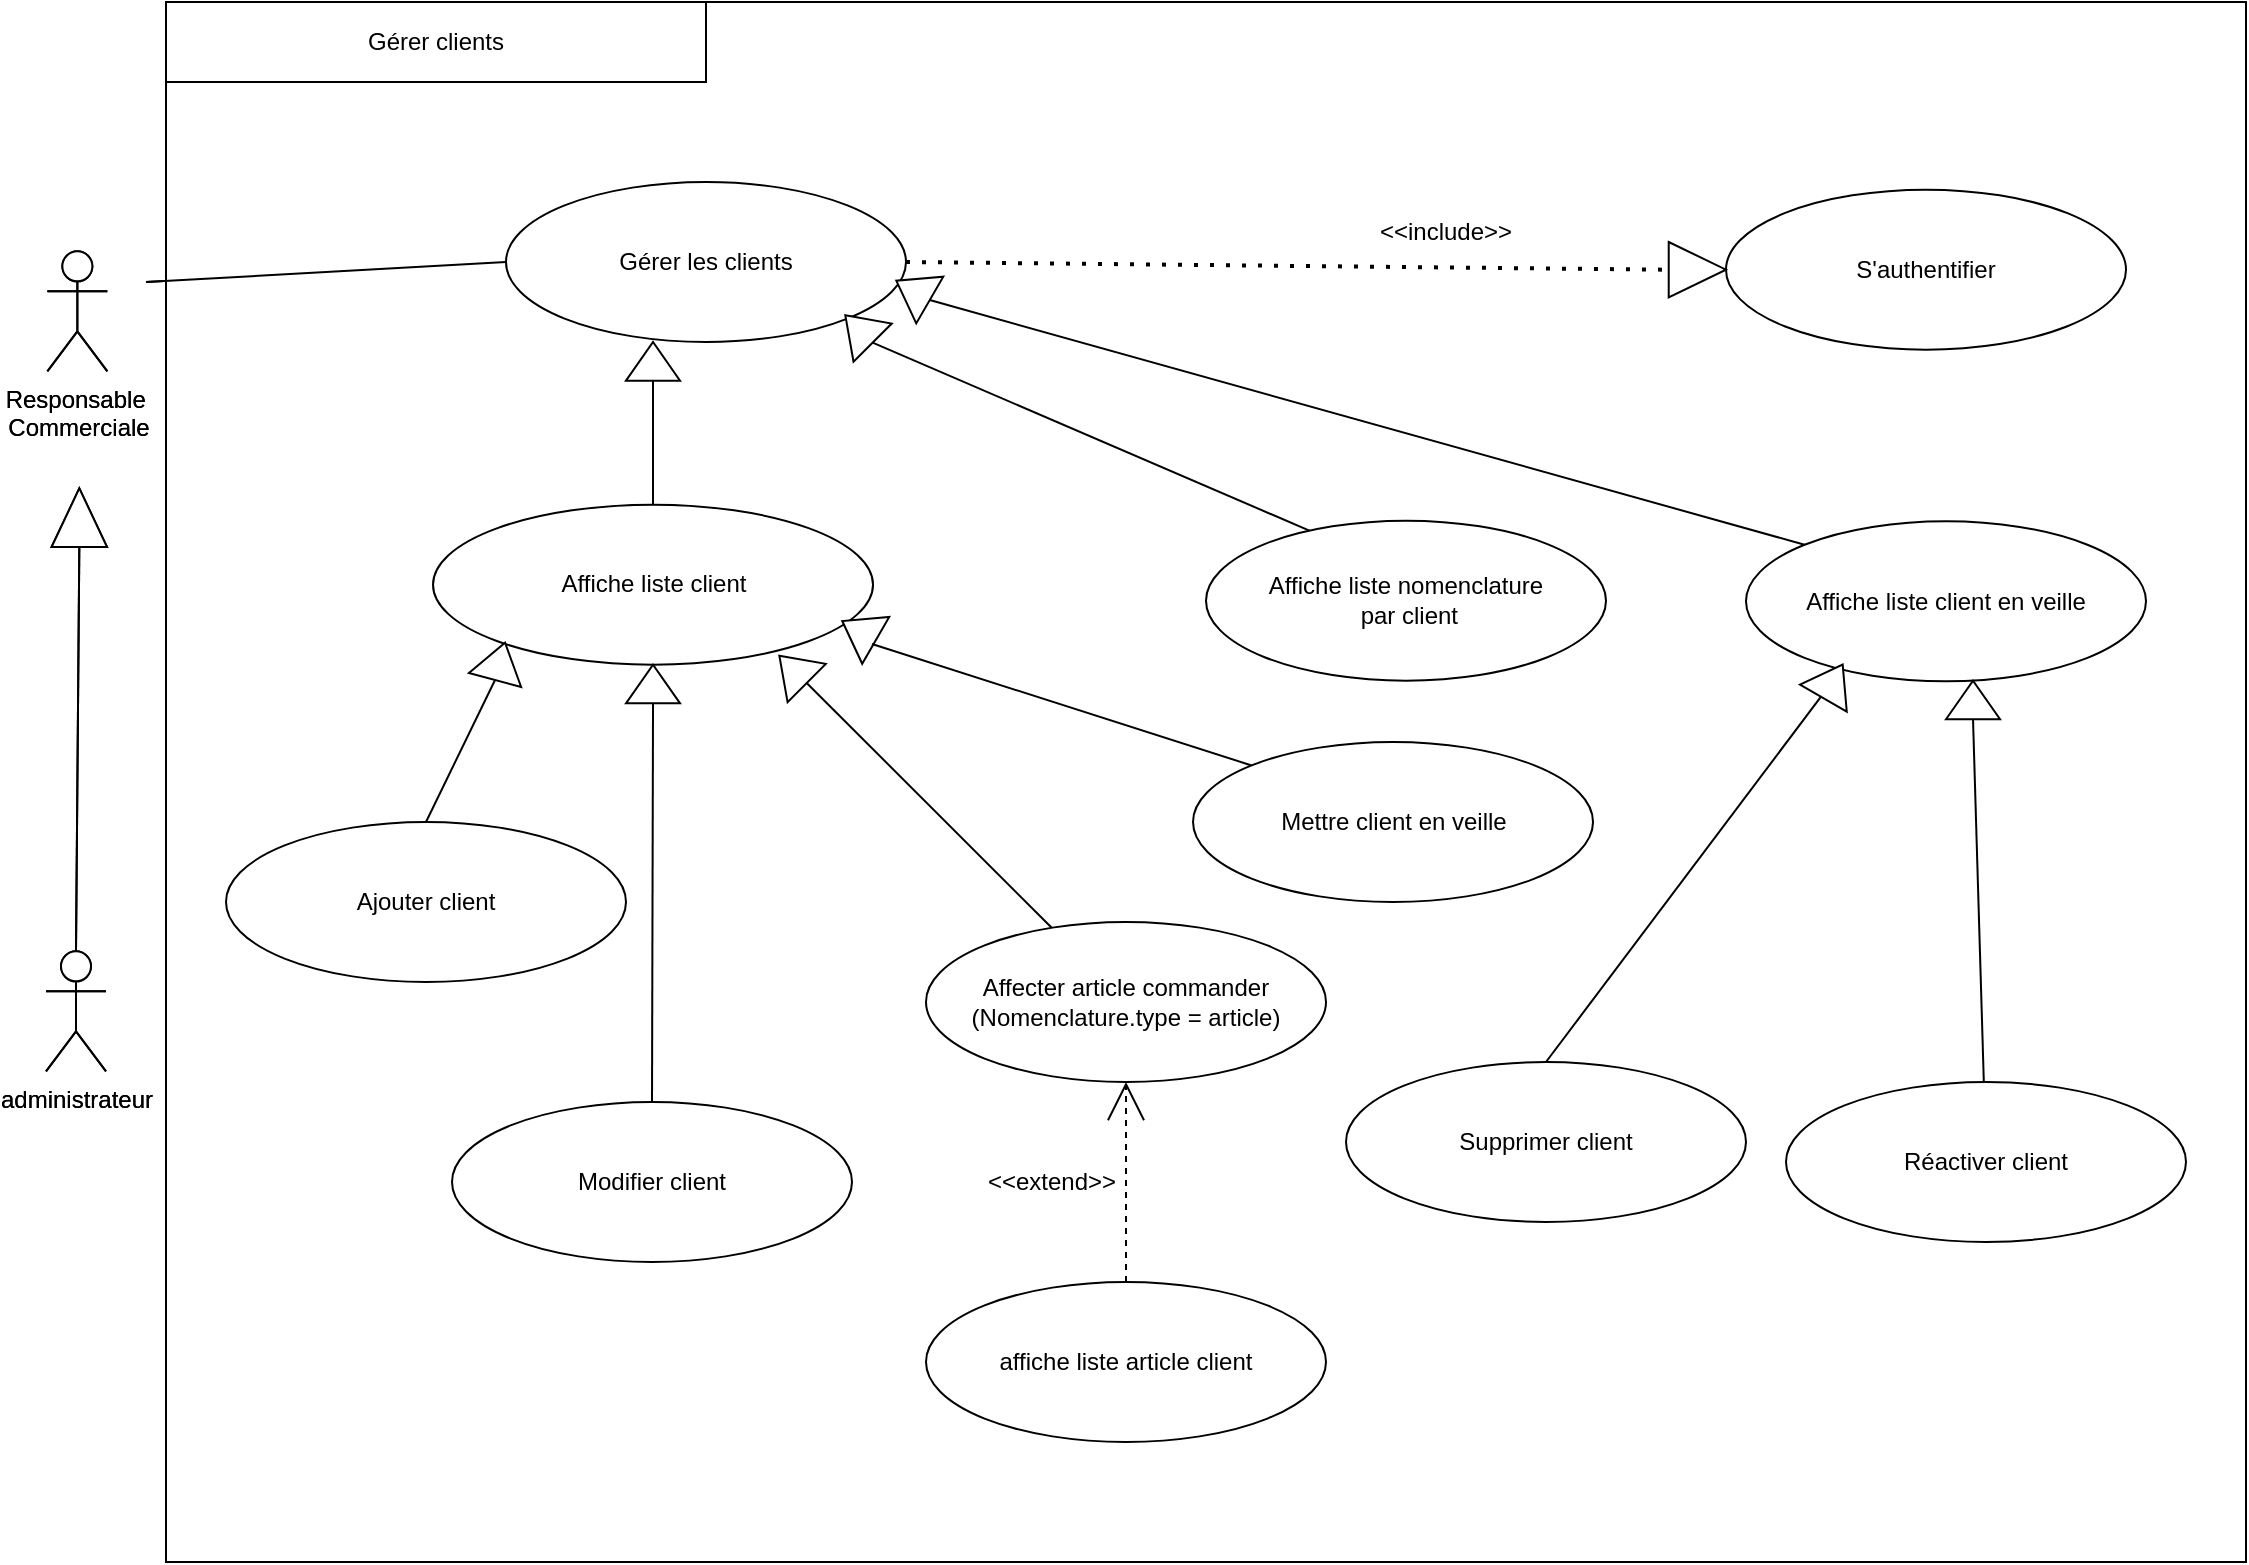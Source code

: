 <mxfile version="21.3.6" type="gitlab">
  <diagram name="Page-1" id="1Jm4oJgx9eYc-Yt_YUTq">
    <mxGraphModel dx="2206" dy="788" grid="1" gridSize="10" guides="1" tooltips="1" connect="1" arrows="1" fold="1" page="1" pageScale="1" pageWidth="827" pageHeight="1169" math="0" shadow="0">
      <root>
        <mxCell id="0" />
        <mxCell id="1" parent="0" />
        <mxCell id="olYB9TG9YDRG8_5HBAq5-1" value="" style="rounded=0;whiteSpace=wrap;html=1;" parent="1" vertex="1">
          <mxGeometry x="-370" y="340" width="820" height="620" as="geometry" />
        </mxCell>
        <mxCell id="olYB9TG9YDRG8_5HBAq5-2" value="Responsable&amp;nbsp;&lt;br&gt;Commerciale" style="shape=umlActor;verticalLabelPosition=bottom;verticalAlign=top;html=1;outlineConnect=0;" parent="1" vertex="1">
          <mxGeometry x="-429.32" y="464.66" width="30" height="60" as="geometry" />
        </mxCell>
        <mxCell id="olYB9TG9YDRG8_5HBAq5-3" value="administrateur" style="shape=umlActor;verticalLabelPosition=bottom;verticalAlign=top;html=1;outlineConnect=0;" parent="1" vertex="1">
          <mxGeometry x="-430" y="814.66" width="30" height="60" as="geometry" />
        </mxCell>
        <mxCell id="olYB9TG9YDRG8_5HBAq5-4" value="Gérer les commandes" style="ellipse;whiteSpace=wrap;html=1;" parent="1" vertex="1">
          <mxGeometry x="-200" y="430" width="200" height="80" as="geometry" />
        </mxCell>
        <mxCell id="olYB9TG9YDRG8_5HBAq5-5" value="" style="endArrow=none;html=1;rounded=0;entryX=0;entryY=0.5;entryDx=0;entryDy=0;" parent="1" target="olYB9TG9YDRG8_5HBAq5-4" edge="1">
          <mxGeometry width="50" height="50" relative="1" as="geometry">
            <mxPoint x="-380" y="480" as="sourcePoint" />
            <mxPoint x="240" y="770" as="targetPoint" />
          </mxGeometry>
        </mxCell>
        <mxCell id="olYB9TG9YDRG8_5HBAq5-6" value="S&#39;authentifier" style="ellipse;whiteSpace=wrap;html=1;" parent="1" vertex="1">
          <mxGeometry x="190" y="433.17" width="200" height="80" as="geometry" />
        </mxCell>
        <mxCell id="olYB9TG9YDRG8_5HBAq5-7" value="Affiche liste commande" style="ellipse;whiteSpace=wrap;html=1;" parent="1" vertex="1">
          <mxGeometry x="-240" y="590.0" width="220" height="80" as="geometry" />
        </mxCell>
        <mxCell id="olYB9TG9YDRG8_5HBAq5-8" value="" style="endArrow=none;html=1;rounded=0;exitX=0.5;exitY=0;exitDx=0;exitDy=0;entryX=0;entryY=0.5;entryDx=0;entryDy=0;" parent="1" source="olYB9TG9YDRG8_5HBAq5-7" target="olYB9TG9YDRG8_5HBAq5-16" edge="1">
          <mxGeometry width="50" height="50" relative="1" as="geometry">
            <mxPoint x="50" y="720" as="sourcePoint" />
            <mxPoint x="-183.378" y="545.51" as="targetPoint" />
          </mxGeometry>
        </mxCell>
        <mxCell id="olYB9TG9YDRG8_5HBAq5-9" value="Ajouter commande" style="ellipse;whiteSpace=wrap;html=1;" parent="1" vertex="1">
          <mxGeometry x="-360" y="720" width="200" height="80" as="geometry" />
        </mxCell>
        <mxCell id="olYB9TG9YDRG8_5HBAq5-10" value="" style="endArrow=none;dashed=1;html=1;dashPattern=1 3;strokeWidth=2;rounded=0;exitX=1;exitY=0.5;exitDx=0;exitDy=0;entryX=0;entryY=0.5;entryDx=0;entryDy=0;" parent="1" source="olYB9TG9YDRG8_5HBAq5-4" target="olYB9TG9YDRG8_5HBAq5-11" edge="1">
          <mxGeometry width="50" height="50" relative="1" as="geometry">
            <mxPoint x="50" y="720" as="sourcePoint" />
            <mxPoint x="100" y="670" as="targetPoint" />
          </mxGeometry>
        </mxCell>
        <mxCell id="olYB9TG9YDRG8_5HBAq5-11" value="" style="triangle;whiteSpace=wrap;html=1;rotation=0;" parent="1" vertex="1">
          <mxGeometry x="161.36" y="460.0" width="28.64" height="27.71" as="geometry" />
        </mxCell>
        <mxCell id="olYB9TG9YDRG8_5HBAq5-12" value="&amp;lt;&amp;lt;include&amp;gt;&amp;gt;" style="text;html=1;strokeColor=none;fillColor=none;align=center;verticalAlign=middle;whiteSpace=wrap;rounded=0;" parent="1" vertex="1">
          <mxGeometry x="70" y="444.66" width="40" height="20" as="geometry" />
        </mxCell>
        <mxCell id="olYB9TG9YDRG8_5HBAq5-13" value="" style="endArrow=none;html=1;rounded=0;entryX=0;entryY=0.5;entryDx=0;entryDy=0;exitX=0.5;exitY=0;exitDx=0;exitDy=0;" parent="1" source="olYB9TG9YDRG8_5HBAq5-9" target="olYB9TG9YDRG8_5HBAq5-15" edge="1">
          <mxGeometry width="50" height="50" relative="1" as="geometry">
            <mxPoint x="30" y="916" as="sourcePoint" />
            <mxPoint x="-26.831" y="720.686" as="targetPoint" />
          </mxGeometry>
        </mxCell>
        <mxCell id="olYB9TG9YDRG8_5HBAq5-14" value="Gérer commandes" style="rounded=0;whiteSpace=wrap;html=1;" parent="1" vertex="1">
          <mxGeometry x="-370" y="340" width="270" height="40" as="geometry" />
        </mxCell>
        <mxCell id="olYB9TG9YDRG8_5HBAq5-15" value="" style="triangle;whiteSpace=wrap;html=1;rotation=-150;direction=south;" parent="1" vertex="1">
          <mxGeometry x="-216.49" y="660" width="27.02" height="19.32" as="geometry" />
        </mxCell>
        <mxCell id="olYB9TG9YDRG8_5HBAq5-16" value="" style="triangle;whiteSpace=wrap;html=1;rotation=-180;direction=south;" parent="1" vertex="1">
          <mxGeometry x="-140" y="510.0" width="27.02" height="19.32" as="geometry" />
        </mxCell>
        <mxCell id="olYB9TG9YDRG8_5HBAq5-17" value="Affiche liste commande fermée" style="ellipse;whiteSpace=wrap;html=1;" parent="1" vertex="1">
          <mxGeometry x="220" y="584" width="200" height="80" as="geometry" />
        </mxCell>
        <mxCell id="olYB9TG9YDRG8_5HBAq5-18" value="" style="triangle;whiteSpace=wrap;html=1;rotation=-225;direction=south;" parent="1" vertex="1">
          <mxGeometry x="-27" y="493.85" width="27.02" height="19.32" as="geometry" />
        </mxCell>
        <mxCell id="olYB9TG9YDRG8_5HBAq5-19" value="" style="endArrow=none;html=1;rounded=0;entryX=0;entryY=0.5;entryDx=0;entryDy=0;" parent="1" source="olYB9TG9YDRG8_5HBAq5-17" target="olYB9TG9YDRG8_5HBAq5-18" edge="1">
          <mxGeometry width="50" height="50" relative="1" as="geometry">
            <mxPoint x="-31" y="612" as="sourcePoint" />
            <mxPoint x="-106" y="530" as="targetPoint" />
          </mxGeometry>
        </mxCell>
        <mxCell id="olYB9TG9YDRG8_5HBAq5-20" value="Fermer commande" style="ellipse;whiteSpace=wrap;html=1;" parent="1" vertex="1">
          <mxGeometry x="40.0" y="710.0" width="200" height="80" as="geometry" />
        </mxCell>
        <mxCell id="olYB9TG9YDRG8_5HBAq5-21" value="" style="triangle;whiteSpace=wrap;html=1;rotation=-225;direction=south;" parent="1" vertex="1">
          <mxGeometry x="-27" y="630" width="27.02" height="19.32" as="geometry" />
        </mxCell>
        <mxCell id="olYB9TG9YDRG8_5HBAq5-22" value="" style="endArrow=none;html=1;rounded=0;entryX=0;entryY=0.5;entryDx=0;entryDy=0;exitX=0;exitY=0;exitDx=0;exitDy=0;" parent="1" source="olYB9TG9YDRG8_5HBAq5-20" target="olYB9TG9YDRG8_5HBAq5-21" edge="1">
          <mxGeometry width="50" height="50" relative="1" as="geometry">
            <mxPoint x="-31" y="612" as="sourcePoint" />
            <mxPoint x="-106" y="530" as="targetPoint" />
          </mxGeometry>
        </mxCell>
        <mxCell id="olYB9TG9YDRG8_5HBAq5-23" value="Modifier commande" style="ellipse;whiteSpace=wrap;html=1;" parent="1" vertex="1">
          <mxGeometry x="-260" y="830" width="200" height="80" as="geometry" />
        </mxCell>
        <mxCell id="olYB9TG9YDRG8_5HBAq5-24" value="Annuler commande" style="ellipse;whiteSpace=wrap;html=1;" parent="1" vertex="1">
          <mxGeometry x="230" y="830.0" width="200" height="80" as="geometry" />
        </mxCell>
        <mxCell id="olYB9TG9YDRG8_5HBAq5-25" value="" style="endArrow=none;html=1;rounded=0;exitX=0.5;exitY=0;exitDx=0;exitDy=0;entryX=0.515;entryY=0.494;entryDx=0;entryDy=0;entryPerimeter=0;" parent="1" source="olYB9TG9YDRG8_5HBAq5-24" target="olYB9TG9YDRG8_5HBAq5-26" edge="1">
          <mxGeometry width="50" height="50" relative="1" as="geometry">
            <mxPoint x="-176" y="600" as="sourcePoint" />
            <mxPoint x="-176" y="550" as="targetPoint" />
          </mxGeometry>
        </mxCell>
        <mxCell id="olYB9TG9YDRG8_5HBAq5-26" value="" style="triangle;whiteSpace=wrap;html=1;rotation=-180;direction=south;" parent="1" vertex="1">
          <mxGeometry x="316.49" y="660" width="27.02" height="19.32" as="geometry" />
        </mxCell>
        <mxCell id="olYB9TG9YDRG8_5HBAq5-27" value="" style="endArrow=none;html=1;rounded=0;exitX=0.5;exitY=0;exitDx=0;exitDy=0;entryX=0;entryY=0.5;entryDx=0;entryDy=0;" parent="1" source="olYB9TG9YDRG8_5HBAq5-23" target="olYB9TG9YDRG8_5HBAq5-28" edge="1">
          <mxGeometry width="50" height="50" relative="1" as="geometry">
            <mxPoint x="30" y="745" as="sourcePoint" />
            <mxPoint x="-40" y="686" as="targetPoint" />
          </mxGeometry>
        </mxCell>
        <mxCell id="olYB9TG9YDRG8_5HBAq5-28" value="" style="triangle;whiteSpace=wrap;html=1;rotation=-180;direction=south;" parent="1" vertex="1">
          <mxGeometry x="-140" y="671.34" width="27.02" height="19.32" as="geometry" />
        </mxCell>
        <mxCell id="olYB9TG9YDRG8_5HBAq5-29" value="Affecter article &lt;br&gt;(Nomenclature.type = article)" style="ellipse;whiteSpace=wrap;html=1;" parent="1" vertex="1">
          <mxGeometry x="-27.0" y="830.0" width="200" height="80" as="geometry" />
        </mxCell>
        <mxCell id="olYB9TG9YDRG8_5HBAq5-30" value="" style="endArrow=none;html=1;rounded=0;entryX=0;entryY=0.5;entryDx=0;entryDy=0;" parent="1" source="olYB9TG9YDRG8_5HBAq5-29" target="olYB9TG9YDRG8_5HBAq5-31" edge="1">
          <mxGeometry width="50" height="50" relative="1" as="geometry">
            <mxPoint x="-150" y="840" as="sourcePoint" />
            <mxPoint x="-116" y="701" as="targetPoint" />
          </mxGeometry>
        </mxCell>
        <mxCell id="olYB9TG9YDRG8_5HBAq5-31" value="" style="triangle;whiteSpace=wrap;html=1;rotation=-210;direction=south;" parent="1" vertex="1">
          <mxGeometry x="-87.02" y="665.34" width="27.02" height="19.32" as="geometry" />
        </mxCell>
        <mxCell id="olYB9TG9YDRG8_5HBAq5-32" value="" style="endArrow=none;html=1;rounded=0;exitX=0.5;exitY=0;exitDx=0;exitDy=0;exitPerimeter=0;entryX=0;entryY=0.5;entryDx=0;entryDy=0;" parent="1" source="olYB9TG9YDRG8_5HBAq5-3" target="olYB9TG9YDRG8_5HBAq5-33" edge="1">
          <mxGeometry width="50" height="50" relative="1" as="geometry">
            <mxPoint x="-415" y="815" as="sourcePoint" />
            <mxPoint x="-414" y="592" as="targetPoint" />
          </mxGeometry>
        </mxCell>
        <mxCell id="olYB9TG9YDRG8_5HBAq5-33" value="" style="triangle;whiteSpace=wrap;html=1;rotation=-90;" parent="1" vertex="1">
          <mxGeometry x="-428" y="584.0" width="29.32" height="27.71" as="geometry" />
        </mxCell>
        <mxCell id="olYB9TG9YDRG8_5HBAq5-34" value="" style="rounded=0;whiteSpace=wrap;html=1;" parent="1" vertex="1">
          <mxGeometry x="-370" y="340" width="1040" height="780" as="geometry" />
        </mxCell>
        <mxCell id="olYB9TG9YDRG8_5HBAq5-35" value="Responsable&amp;nbsp;&lt;br&gt;Commerciale" style="shape=umlActor;verticalLabelPosition=bottom;verticalAlign=top;html=1;outlineConnect=0;" parent="1" vertex="1">
          <mxGeometry x="-429.32" y="464.66" width="30" height="60" as="geometry" />
        </mxCell>
        <mxCell id="olYB9TG9YDRG8_5HBAq5-36" value="administrateur" style="shape=umlActor;verticalLabelPosition=bottom;verticalAlign=top;html=1;outlineConnect=0;" parent="1" vertex="1">
          <mxGeometry x="-430" y="814.66" width="30" height="60" as="geometry" />
        </mxCell>
        <mxCell id="olYB9TG9YDRG8_5HBAq5-37" value="Gérer les clients" style="ellipse;whiteSpace=wrap;html=1;" parent="1" vertex="1">
          <mxGeometry x="-200" y="430" width="200" height="80" as="geometry" />
        </mxCell>
        <mxCell id="olYB9TG9YDRG8_5HBAq5-38" value="" style="endArrow=none;html=1;rounded=0;entryX=0;entryY=0.5;entryDx=0;entryDy=0;" parent="1" target="olYB9TG9YDRG8_5HBAq5-37" edge="1">
          <mxGeometry width="50" height="50" relative="1" as="geometry">
            <mxPoint x="-380" y="480" as="sourcePoint" />
            <mxPoint x="240" y="770" as="targetPoint" />
          </mxGeometry>
        </mxCell>
        <mxCell id="olYB9TG9YDRG8_5HBAq5-39" value="S&#39;authentifier" style="ellipse;whiteSpace=wrap;html=1;" parent="1" vertex="1">
          <mxGeometry x="410" y="433.86" width="200" height="80" as="geometry" />
        </mxCell>
        <mxCell id="olYB9TG9YDRG8_5HBAq5-40" value="Affiche liste client" style="ellipse;whiteSpace=wrap;html=1;" parent="1" vertex="1">
          <mxGeometry x="-236.49" y="591.34" width="220" height="80" as="geometry" />
        </mxCell>
        <mxCell id="olYB9TG9YDRG8_5HBAq5-41" value="" style="endArrow=none;html=1;rounded=0;exitX=0.5;exitY=0;exitDx=0;exitDy=0;entryX=0;entryY=0.5;entryDx=0;entryDy=0;" parent="1" source="olYB9TG9YDRG8_5HBAq5-40" target="olYB9TG9YDRG8_5HBAq5-49" edge="1">
          <mxGeometry width="50" height="50" relative="1" as="geometry">
            <mxPoint x="50" y="720" as="sourcePoint" />
            <mxPoint x="-183.378" y="545.51" as="targetPoint" />
          </mxGeometry>
        </mxCell>
        <mxCell id="olYB9TG9YDRG8_5HBAq5-42" value="Ajouter client" style="ellipse;whiteSpace=wrap;html=1;" parent="1" vertex="1">
          <mxGeometry x="-340" y="750" width="200" height="80" as="geometry" />
        </mxCell>
        <mxCell id="olYB9TG9YDRG8_5HBAq5-43" value="" style="endArrow=none;dashed=1;html=1;dashPattern=1 3;strokeWidth=2;rounded=0;exitX=1;exitY=0.5;exitDx=0;exitDy=0;entryX=0;entryY=0.5;entryDx=0;entryDy=0;" parent="1" source="olYB9TG9YDRG8_5HBAq5-37" target="olYB9TG9YDRG8_5HBAq5-44" edge="1">
          <mxGeometry width="50" height="50" relative="1" as="geometry">
            <mxPoint x="50" y="720" as="sourcePoint" />
            <mxPoint x="100" y="670" as="targetPoint" />
          </mxGeometry>
        </mxCell>
        <mxCell id="olYB9TG9YDRG8_5HBAq5-44" value="" style="triangle;whiteSpace=wrap;html=1;rotation=0;" parent="1" vertex="1">
          <mxGeometry x="381.36" y="460.0" width="28.64" height="27.71" as="geometry" />
        </mxCell>
        <mxCell id="olYB9TG9YDRG8_5HBAq5-45" value="&amp;lt;&amp;lt;include&amp;gt;&amp;gt;" style="text;html=1;strokeColor=none;fillColor=none;align=center;verticalAlign=middle;whiteSpace=wrap;rounded=0;" parent="1" vertex="1">
          <mxGeometry x="250" y="444.66" width="40" height="20" as="geometry" />
        </mxCell>
        <mxCell id="olYB9TG9YDRG8_5HBAq5-46" value="" style="endArrow=none;html=1;rounded=0;entryX=0;entryY=0.5;entryDx=0;entryDy=0;exitX=0.5;exitY=0;exitDx=0;exitDy=0;" parent="1" source="olYB9TG9YDRG8_5HBAq5-42" target="olYB9TG9YDRG8_5HBAq5-48" edge="1">
          <mxGeometry width="50" height="50" relative="1" as="geometry">
            <mxPoint x="30" y="916" as="sourcePoint" />
            <mxPoint x="-26.831" y="720.686" as="targetPoint" />
          </mxGeometry>
        </mxCell>
        <mxCell id="olYB9TG9YDRG8_5HBAq5-47" value="Gérer clients" style="rounded=0;whiteSpace=wrap;html=1;" parent="1" vertex="1">
          <mxGeometry x="-370" y="340" width="270" height="40" as="geometry" />
        </mxCell>
        <mxCell id="olYB9TG9YDRG8_5HBAq5-48" value="" style="triangle;whiteSpace=wrap;html=1;rotation=-165;direction=south;" parent="1" vertex="1">
          <mxGeometry x="-216.49" y="660" width="27.02" height="19.32" as="geometry" />
        </mxCell>
        <mxCell id="olYB9TG9YDRG8_5HBAq5-49" value="" style="triangle;whiteSpace=wrap;html=1;rotation=-180;direction=south;" parent="1" vertex="1">
          <mxGeometry x="-140" y="510.0" width="27.02" height="19.32" as="geometry" />
        </mxCell>
        <mxCell id="olYB9TG9YDRG8_5HBAq5-50" value="Affiche liste client en veille" style="ellipse;whiteSpace=wrap;html=1;" parent="1" vertex="1">
          <mxGeometry x="420" y="599.66" width="200" height="80" as="geometry" />
        </mxCell>
        <mxCell id="olYB9TG9YDRG8_5HBAq5-51" value="" style="triangle;whiteSpace=wrap;html=1;rotation=-225;direction=south;" parent="1" vertex="1">
          <mxGeometry x="-37.02" y="493.85" width="27.02" height="19.32" as="geometry" />
        </mxCell>
        <mxCell id="olYB9TG9YDRG8_5HBAq5-52" value="" style="endArrow=none;html=1;rounded=0;entryX=0;entryY=0.5;entryDx=0;entryDy=0;exitX=0.27;exitY=0.075;exitDx=0;exitDy=0;exitPerimeter=0;" parent="1" source="olYB9TG9YDRG8_5HBAq5-70" target="olYB9TG9YDRG8_5HBAq5-51" edge="1">
          <mxGeometry width="50" height="50" relative="1" as="geometry">
            <mxPoint x="-31" y="612" as="sourcePoint" />
            <mxPoint x="-106" y="530" as="targetPoint" />
          </mxGeometry>
        </mxCell>
        <mxCell id="olYB9TG9YDRG8_5HBAq5-53" value="Mettre client en veille" style="ellipse;whiteSpace=wrap;html=1;" parent="1" vertex="1">
          <mxGeometry x="143.51" y="710.0" width="200" height="80" as="geometry" />
        </mxCell>
        <mxCell id="olYB9TG9YDRG8_5HBAq5-54" value="" style="triangle;whiteSpace=wrap;html=1;rotation=120;direction=south;" parent="1" vertex="1">
          <mxGeometry x="-37.02" y="644.68" width="27.02" height="19.32" as="geometry" />
        </mxCell>
        <mxCell id="olYB9TG9YDRG8_5HBAq5-55" value="" style="endArrow=none;html=1;rounded=0;exitX=0;exitY=0;exitDx=0;exitDy=0;" parent="1" source="olYB9TG9YDRG8_5HBAq5-53" edge="1">
          <mxGeometry width="50" height="50" relative="1" as="geometry">
            <mxPoint x="-31" y="612" as="sourcePoint" />
            <mxPoint x="-17" y="661" as="targetPoint" />
          </mxGeometry>
        </mxCell>
        <mxCell id="olYB9TG9YDRG8_5HBAq5-56" value="Modifier client" style="ellipse;whiteSpace=wrap;html=1;" parent="1" vertex="1">
          <mxGeometry x="-227" y="890" width="200" height="80" as="geometry" />
        </mxCell>
        <mxCell id="olYB9TG9YDRG8_5HBAq5-57" value="Supprimer client" style="ellipse;whiteSpace=wrap;html=1;" parent="1" vertex="1">
          <mxGeometry x="220" y="870.0" width="200" height="80" as="geometry" />
        </mxCell>
        <mxCell id="olYB9TG9YDRG8_5HBAq5-58" value="" style="endArrow=none;html=1;rounded=0;exitX=0.5;exitY=0;exitDx=0;exitDy=0;entryX=0.515;entryY=0.494;entryDx=0;entryDy=0;entryPerimeter=0;" parent="1" source="olYB9TG9YDRG8_5HBAq5-57" target="olYB9TG9YDRG8_5HBAq5-59" edge="1">
          <mxGeometry width="50" height="50" relative="1" as="geometry">
            <mxPoint x="-176" y="600" as="sourcePoint" />
            <mxPoint x="-176" y="550" as="targetPoint" />
          </mxGeometry>
        </mxCell>
        <mxCell id="olYB9TG9YDRG8_5HBAq5-59" value="" style="triangle;whiteSpace=wrap;html=1;rotation=-150;direction=south;" parent="1" vertex="1">
          <mxGeometry x="450" y="670" width="27.02" height="19.32" as="geometry" />
        </mxCell>
        <mxCell id="olYB9TG9YDRG8_5HBAq5-60" value="" style="endArrow=none;html=1;rounded=0;exitX=0.5;exitY=0;exitDx=0;exitDy=0;entryX=0;entryY=0.5;entryDx=0;entryDy=0;" parent="1" source="olYB9TG9YDRG8_5HBAq5-56" target="olYB9TG9YDRG8_5HBAq5-61" edge="1">
          <mxGeometry width="50" height="50" relative="1" as="geometry">
            <mxPoint x="30" y="745" as="sourcePoint" />
            <mxPoint x="-40" y="686" as="targetPoint" />
          </mxGeometry>
        </mxCell>
        <mxCell id="olYB9TG9YDRG8_5HBAq5-61" value="" style="triangle;whiteSpace=wrap;html=1;rotation=-180;direction=south;" parent="1" vertex="1">
          <mxGeometry x="-140" y="671.34" width="27.02" height="19.32" as="geometry" />
        </mxCell>
        <mxCell id="olYB9TG9YDRG8_5HBAq5-62" value="Affecter article commander&lt;br&gt;(Nomenclature.type = article)" style="ellipse;whiteSpace=wrap;html=1;" parent="1" vertex="1">
          <mxGeometry x="10.0" y="800.0" width="200" height="80" as="geometry" />
        </mxCell>
        <mxCell id="olYB9TG9YDRG8_5HBAq5-63" value="" style="endArrow=none;html=1;rounded=0;entryX=0;entryY=0.5;entryDx=0;entryDy=0;" parent="1" source="olYB9TG9YDRG8_5HBAq5-62" target="olYB9TG9YDRG8_5HBAq5-64" edge="1">
          <mxGeometry width="50" height="50" relative="1" as="geometry">
            <mxPoint x="-150" y="840" as="sourcePoint" />
            <mxPoint x="-116" y="701" as="targetPoint" />
          </mxGeometry>
        </mxCell>
        <mxCell id="olYB9TG9YDRG8_5HBAq5-64" value="" style="triangle;whiteSpace=wrap;html=1;rotation=-225;direction=south;" parent="1" vertex="1">
          <mxGeometry x="-70.0" y="664" width="27.02" height="19.32" as="geometry" />
        </mxCell>
        <mxCell id="olYB9TG9YDRG8_5HBAq5-65" value="" style="endArrow=none;html=1;rounded=0;exitX=0.5;exitY=0;exitDx=0;exitDy=0;exitPerimeter=0;entryX=0;entryY=0.5;entryDx=0;entryDy=0;" parent="1" source="olYB9TG9YDRG8_5HBAq5-36" target="olYB9TG9YDRG8_5HBAq5-66" edge="1">
          <mxGeometry width="50" height="50" relative="1" as="geometry">
            <mxPoint x="-415" y="815" as="sourcePoint" />
            <mxPoint x="-414" y="592" as="targetPoint" />
          </mxGeometry>
        </mxCell>
        <mxCell id="olYB9TG9YDRG8_5HBAq5-66" value="" style="triangle;whiteSpace=wrap;html=1;rotation=-90;" parent="1" vertex="1">
          <mxGeometry x="-428" y="584.0" width="29.32" height="27.71" as="geometry" />
        </mxCell>
        <mxCell id="olYB9TG9YDRG8_5HBAq5-67" value="Réactiver client" style="ellipse;whiteSpace=wrap;html=1;" parent="1" vertex="1">
          <mxGeometry x="440" y="880.0" width="200" height="80" as="geometry" />
        </mxCell>
        <mxCell id="olYB9TG9YDRG8_5HBAq5-68" value="" style="triangle;whiteSpace=wrap;html=1;rotation=-180;direction=south;" parent="1" vertex="1">
          <mxGeometry x="520" y="679.32" width="27.02" height="19.32" as="geometry" />
        </mxCell>
        <mxCell id="olYB9TG9YDRG8_5HBAq5-69" value="" style="endArrow=none;html=1;rounded=0;entryX=0;entryY=0.5;entryDx=0;entryDy=0;" parent="1" source="olYB9TG9YDRG8_5HBAq5-67" target="olYB9TG9YDRG8_5HBAq5-68" edge="1">
          <mxGeometry width="50" height="50" relative="1" as="geometry">
            <mxPoint x="370" y="800" as="sourcePoint" />
            <mxPoint x="410" y="660" as="targetPoint" />
          </mxGeometry>
        </mxCell>
        <mxCell id="olYB9TG9YDRG8_5HBAq5-70" value="Affiche liste nomenclature&lt;br&gt;&amp;nbsp;par client" style="ellipse;whiteSpace=wrap;html=1;" parent="1" vertex="1">
          <mxGeometry x="150" y="599.32" width="200" height="80" as="geometry" />
        </mxCell>
        <mxCell id="olYB9TG9YDRG8_5HBAq5-71" value="" style="endArrow=none;html=1;rounded=0;exitX=0;exitY=0;exitDx=0;exitDy=0;entryX=0;entryY=0.5;entryDx=0;entryDy=0;" parent="1" source="olYB9TG9YDRG8_5HBAq5-50" target="olYB9TG9YDRG8_5HBAq5-72" edge="1">
          <mxGeometry width="50" height="50" relative="1" as="geometry">
            <mxPoint x="104" y="606" as="sourcePoint" />
            <mxPoint x="3" y="520" as="targetPoint" />
          </mxGeometry>
        </mxCell>
        <mxCell id="olYB9TG9YDRG8_5HBAq5-72" value="" style="triangle;whiteSpace=wrap;html=1;rotation=120;direction=south;" parent="1" vertex="1">
          <mxGeometry x="-10" y="474.53" width="27.02" height="19.32" as="geometry" />
        </mxCell>
        <mxCell id="MHFGWUxshdk7oqGKSJ0L-2" style="rounded=0;orthogonalLoop=1;jettySize=auto;html=1;entryX=0.5;entryY=1;entryDx=0;entryDy=0;endArrow=open;endFill=0;dashed=1;endSize=17;" edge="1" parent="1" source="MHFGWUxshdk7oqGKSJ0L-1" target="olYB9TG9YDRG8_5HBAq5-62">
          <mxGeometry relative="1" as="geometry" />
        </mxCell>
        <mxCell id="MHFGWUxshdk7oqGKSJ0L-1" value="affiche liste article client" style="ellipse;whiteSpace=wrap;html=1;" vertex="1" parent="1">
          <mxGeometry x="10.0" y="980.0" width="200" height="80" as="geometry" />
        </mxCell>
        <mxCell id="MHFGWUxshdk7oqGKSJ0L-3" value="&amp;lt;&amp;lt;extend&amp;gt;&amp;gt;" style="text;html=1;strokeColor=none;fillColor=none;align=center;verticalAlign=middle;whiteSpace=wrap;rounded=0;" vertex="1" parent="1">
          <mxGeometry x="53.0" y="920" width="40" height="20" as="geometry" />
        </mxCell>
      </root>
    </mxGraphModel>
  </diagram>
</mxfile>
